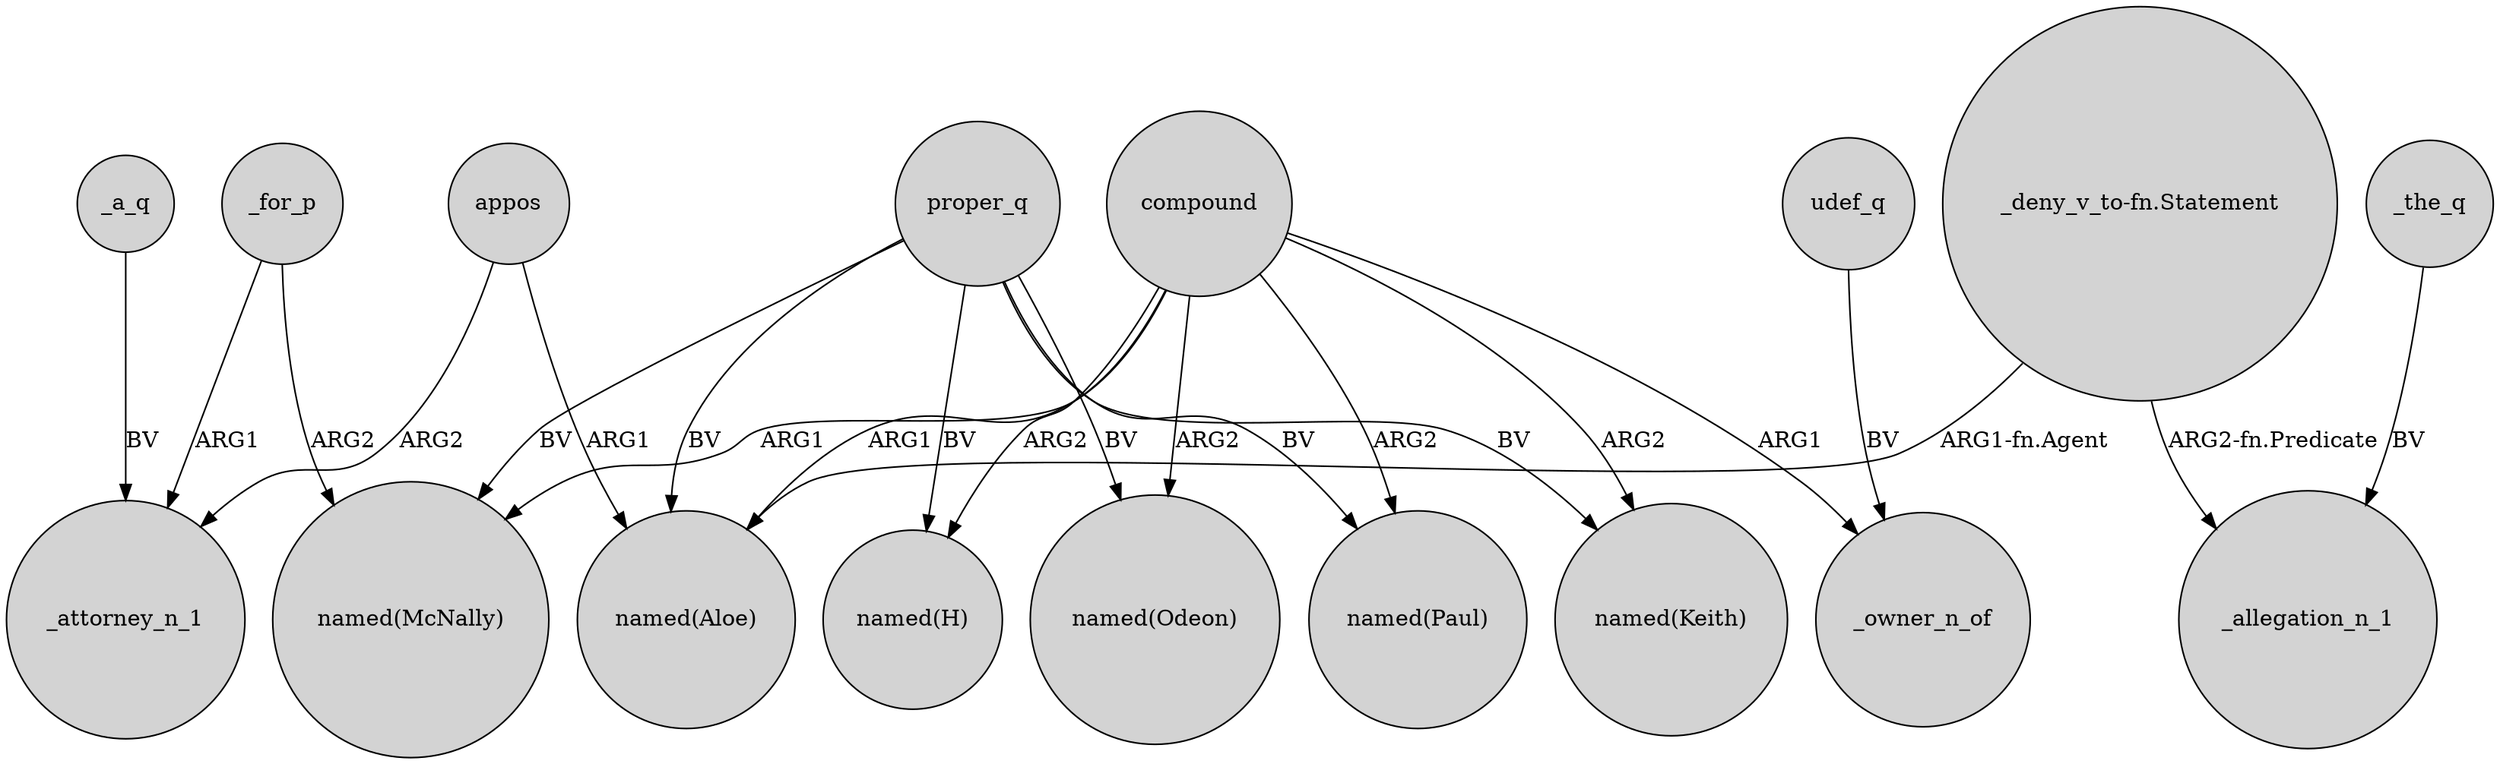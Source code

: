 digraph {
	node [shape=circle style=filled]
	_a_q -> _attorney_n_1 [label=BV]
	proper_q -> "named(McNally)" [label=BV]
	_the_q -> _allegation_n_1 [label=BV]
	compound -> "named(McNally)" [label=ARG1]
	appos -> "named(Aloe)" [label=ARG1]
	compound -> "named(Keith)" [label=ARG2]
	"_deny_v_to-fn.Statement" -> _allegation_n_1 [label="ARG2-fn.Predicate"]
	appos -> _attorney_n_1 [label=ARG2]
	_for_p -> "named(McNally)" [label=ARG2]
	proper_q -> "named(Odeon)" [label=BV]
	proper_q -> "named(Paul)" [label=BV]
	compound -> "named(Paul)" [label=ARG2]
	proper_q -> "named(Aloe)" [label=BV]
	proper_q -> "named(H)" [label=BV]
	compound -> "named(Aloe)" [label=ARG1]
	udef_q -> _owner_n_of [label=BV]
	compound -> "named(Odeon)" [label=ARG2]
	proper_q -> "named(Keith)" [label=BV]
	compound -> "named(H)" [label=ARG2]
	_for_p -> _attorney_n_1 [label=ARG1]
	"_deny_v_to-fn.Statement" -> "named(Aloe)" [label="ARG1-fn.Agent"]
	compound -> _owner_n_of [label=ARG1]
}
